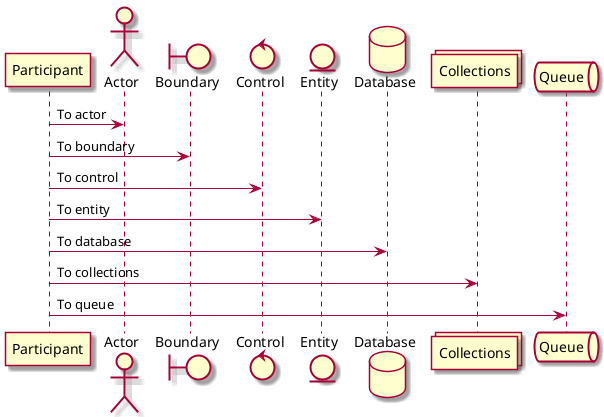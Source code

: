 @startuml

skin rose

participant Participant as Foo
actor       Actor       as Foo1
boundary    Boundary    as Foo2
control     Control     as Foo3
entity      Entity      as Foo4
database    Database    as Foo5
collections Collections as Foo6
queue       Queue       as Foo7

Foo -> Foo1: To actor
Foo -> Foo2: To boundary
Foo -> Foo3: To control
Foo -> Foo4: To entity
Foo -> Foo5: To database
Foo -> Foo6: To collections
Foo -> Foo7: To queue

@enduml